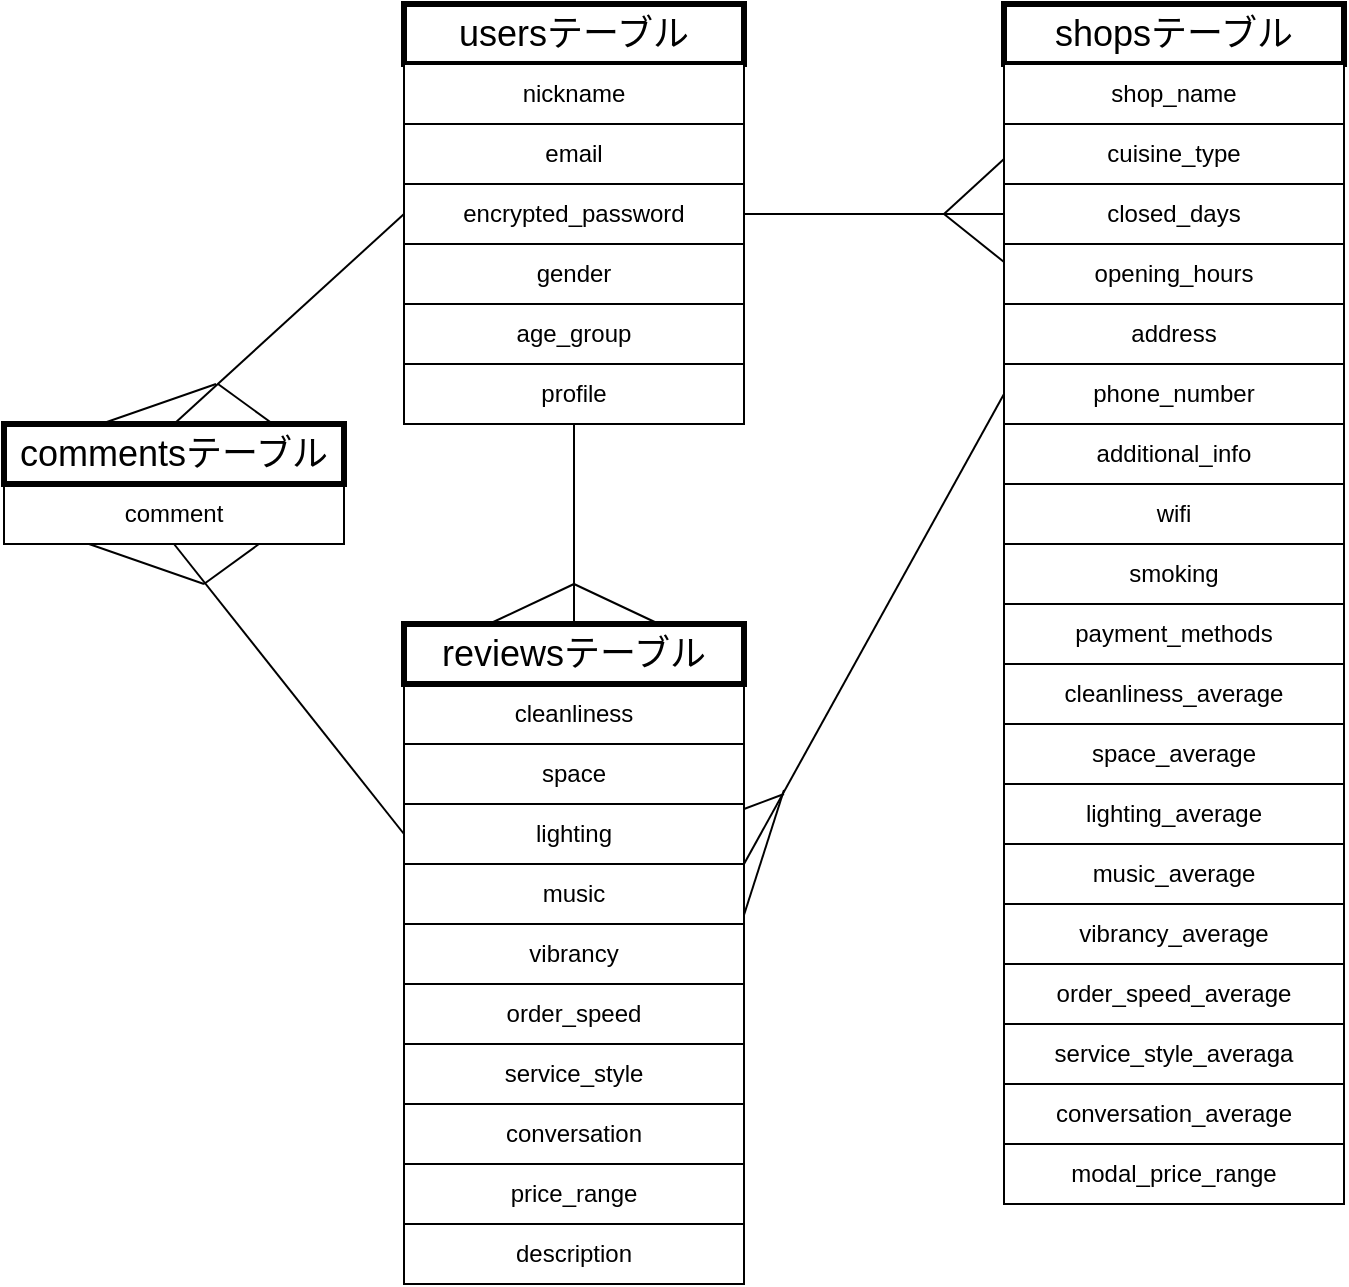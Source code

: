 <mxfile>
    <diagram id="NtfBt2Z1Ie4dHd1ANKR5" name="ページ1">
        <mxGraphModel dx="736" dy="647" grid="1" gridSize="10" guides="1" tooltips="1" connect="1" arrows="1" fold="1" page="1" pageScale="1" pageWidth="827" pageHeight="1169" math="0" shadow="0">
            <root>
                <mxCell id="0"/>
                <mxCell id="1" parent="0"/>
                <mxCell id="16" value="" style="group" parent="1" vertex="1" connectable="0">
                    <mxGeometry x="210" y="80" width="170" height="240" as="geometry"/>
                </mxCell>
                <mxCell id="8" value="" style="group" parent="16" vertex="1" connectable="0">
                    <mxGeometry width="170" height="120" as="geometry"/>
                </mxCell>
                <mxCell id="4" value="" style="group" parent="8" vertex="1" connectable="0">
                    <mxGeometry width="170" height="60" as="geometry"/>
                </mxCell>
                <mxCell id="2" value="&lt;font style=&quot;font-size: 18px;&quot;&gt;usersテーブル&lt;/font&gt;" style="rounded=0;whiteSpace=wrap;html=1;strokeWidth=3;perimeterSpacing=0;" parent="4" vertex="1">
                    <mxGeometry width="170" height="30" as="geometry"/>
                </mxCell>
                <mxCell id="3" value="nickname" style="rounded=0;whiteSpace=wrap;html=1;" parent="4" vertex="1">
                    <mxGeometry y="30" width="170" height="30" as="geometry"/>
                </mxCell>
                <mxCell id="5" value="" style="group" parent="8" vertex="1" connectable="0">
                    <mxGeometry y="60" width="170" height="60" as="geometry"/>
                </mxCell>
                <mxCell id="6" value="email" style="rounded=0;whiteSpace=wrap;html=1;" parent="5" vertex="1">
                    <mxGeometry width="170" height="30" as="geometry"/>
                </mxCell>
                <mxCell id="7" value="encrypted_password" style="rounded=0;whiteSpace=wrap;html=1;" parent="5" vertex="1">
                    <mxGeometry y="30" width="170" height="30" as="geometry"/>
                </mxCell>
                <mxCell id="9" value="" style="group" parent="16" vertex="1" connectable="0">
                    <mxGeometry y="120" width="170" height="120" as="geometry"/>
                </mxCell>
                <mxCell id="10" value="" style="group" parent="9" vertex="1" connectable="0">
                    <mxGeometry width="170" height="60" as="geometry"/>
                </mxCell>
                <mxCell id="11" value="gender" style="rounded=0;whiteSpace=wrap;html=1;" parent="10" vertex="1">
                    <mxGeometry width="170" height="30" as="geometry"/>
                </mxCell>
                <mxCell id="12" value="age_group" style="rounded=0;whiteSpace=wrap;html=1;" parent="10" vertex="1">
                    <mxGeometry y="30" width="170" height="30" as="geometry"/>
                </mxCell>
                <mxCell id="13" value="" style="group" parent="9" vertex="1" connectable="0">
                    <mxGeometry y="60" width="170" height="60" as="geometry"/>
                </mxCell>
                <mxCell id="14" value="profile" style="rounded=0;whiteSpace=wrap;html=1;" parent="13" vertex="1">
                    <mxGeometry width="170" height="30" as="geometry"/>
                </mxCell>
                <mxCell id="65" value="" style="group" parent="1" vertex="1" connectable="0">
                    <mxGeometry x="10" y="290" width="170" height="60" as="geometry"/>
                </mxCell>
                <mxCell id="61" value="comment" style="rounded=0;whiteSpace=wrap;html=1;" parent="65" vertex="1">
                    <mxGeometry y="30" width="170" height="30" as="geometry"/>
                </mxCell>
                <mxCell id="63" value="&lt;font style=&quot;font-size: 18px;&quot;&gt;commentsテーブル&lt;/font&gt;" style="rounded=0;whiteSpace=wrap;html=1;strokeWidth=3;" parent="65" vertex="1">
                    <mxGeometry width="170" height="30" as="geometry"/>
                </mxCell>
                <mxCell id="66" value="" style="group" parent="1" vertex="1" connectable="0">
                    <mxGeometry x="210" y="390" width="250" height="310" as="geometry"/>
                </mxCell>
                <mxCell id="18" value="cleanliness" style="rounded=0;whiteSpace=wrap;html=1;" parent="66" vertex="1">
                    <mxGeometry y="30" width="170" height="30" as="geometry"/>
                </mxCell>
                <mxCell id="51" value="&lt;font style=&quot;font-size: 18px;&quot;&gt;reviewsテーブル&lt;/font&gt;" style="rounded=0;whiteSpace=wrap;html=1;strokeWidth=3;" parent="66" vertex="1">
                    <mxGeometry width="170" height="30" as="geometry"/>
                </mxCell>
                <mxCell id="52" value="music" style="rounded=0;whiteSpace=wrap;html=1;" parent="66" vertex="1">
                    <mxGeometry y="120" width="170" height="30" as="geometry"/>
                </mxCell>
                <mxCell id="53" value="space" style="rounded=0;whiteSpace=wrap;html=1;" parent="66" vertex="1">
                    <mxGeometry y="60" width="170" height="30" as="geometry"/>
                </mxCell>
                <mxCell id="54" value="lighting" style="rounded=0;whiteSpace=wrap;html=1;" parent="66" vertex="1">
                    <mxGeometry y="90" width="170" height="30" as="geometry"/>
                </mxCell>
                <mxCell id="55" value="vibrancy" style="rounded=0;whiteSpace=wrap;html=1;" parent="66" vertex="1">
                    <mxGeometry y="150" width="170" height="30" as="geometry"/>
                </mxCell>
                <mxCell id="59" value="price_range" style="rounded=0;whiteSpace=wrap;html=1;" parent="66" vertex="1">
                    <mxGeometry y="270" width="170" height="30" as="geometry"/>
                </mxCell>
                <mxCell id="62" value="" style="group" parent="66" vertex="1" connectable="0">
                    <mxGeometry y="180" width="250" height="130" as="geometry"/>
                </mxCell>
                <mxCell id="56" value="service_style" style="rounded=0;whiteSpace=wrap;html=1;" parent="62" vertex="1">
                    <mxGeometry y="30" width="170" height="30" as="geometry"/>
                </mxCell>
                <mxCell id="57" value="order_speed" style="rounded=0;whiteSpace=wrap;html=1;" parent="62" vertex="1">
                    <mxGeometry width="170" height="30" as="geometry"/>
                </mxCell>
                <mxCell id="58" value="conversation" style="rounded=0;whiteSpace=wrap;html=1;" parent="62" vertex="1">
                    <mxGeometry y="60" width="170" height="30" as="geometry"/>
                </mxCell>
                <mxCell id="40" value="" style="group" parent="62" vertex="1" connectable="0">
                    <mxGeometry x="80" y="10" width="170" height="120" as="geometry"/>
                </mxCell>
                <mxCell id="44" value="" style="group" parent="40" vertex="1" connectable="0">
                    <mxGeometry x="220" y="-170" width="170" height="60" as="geometry"/>
                </mxCell>
                <mxCell id="46" value="space_average" style="rounded=0;whiteSpace=wrap;html=1;" parent="44" vertex="1">
                    <mxGeometry y="30" width="170" height="30" as="geometry"/>
                </mxCell>
                <mxCell id="67" style="edgeStyle=none;html=1;exitX=0.5;exitY=1;exitDx=0;exitDy=0;entryX=0.5;entryY=0;entryDx=0;entryDy=0;fontSize=18;endArrow=none;endFill=0;" parent="1" source="14" target="51" edge="1">
                    <mxGeometry relative="1" as="geometry"/>
                </mxCell>
                <mxCell id="68" style="edgeStyle=none;html=1;exitX=0.25;exitY=0;exitDx=0;exitDy=0;fontSize=18;endArrow=none;endFill=0;" parent="1" source="51" edge="1">
                    <mxGeometry relative="1" as="geometry">
                        <mxPoint x="295" y="370" as="targetPoint"/>
                    </mxGeometry>
                </mxCell>
                <mxCell id="69" style="edgeStyle=none;html=1;exitX=0.75;exitY=0;exitDx=0;exitDy=0;fontSize=18;endArrow=none;endFill=0;" parent="1" source="51" edge="1">
                    <mxGeometry relative="1" as="geometry">
                        <mxPoint x="295" y="370" as="targetPoint"/>
                    </mxGeometry>
                </mxCell>
                <mxCell id="70" style="edgeStyle=none;html=1;exitX=1;exitY=0.5;exitDx=0;exitDy=0;entryX=0;entryY=0.5;entryDx=0;entryDy=0;fontSize=18;endArrow=none;endFill=0;" parent="1" source="7" target="27" edge="1">
                    <mxGeometry relative="1" as="geometry"/>
                </mxCell>
                <mxCell id="71" style="edgeStyle=none;html=1;exitX=0;exitY=0.5;exitDx=0;exitDy=0;fontSize=18;endArrow=none;endFill=0;" parent="1" edge="1">
                    <mxGeometry relative="1" as="geometry">
                        <mxPoint x="480" y="185" as="targetPoint"/>
                        <mxPoint x="510" y="209" as="sourcePoint"/>
                    </mxGeometry>
                </mxCell>
                <mxCell id="72" style="edgeStyle=none;html=1;exitX=0;exitY=0.75;exitDx=0;exitDy=0;fontSize=18;endArrow=none;endFill=0;" parent="1" edge="1">
                    <mxGeometry relative="1" as="geometry">
                        <mxPoint x="480" y="185" as="targetPoint"/>
                        <mxPoint x="510" y="157.5" as="sourcePoint"/>
                    </mxGeometry>
                </mxCell>
                <mxCell id="78" style="edgeStyle=none;html=1;exitX=0.5;exitY=1;exitDx=0;exitDy=0;entryX=0;entryY=0.5;entryDx=0;entryDy=0;fontSize=18;endArrow=none;endFill=0;" parent="1" source="61" target="54" edge="1">
                    <mxGeometry relative="1" as="geometry"/>
                </mxCell>
                <mxCell id="79" style="edgeStyle=none;html=1;exitX=0.25;exitY=1;exitDx=0;exitDy=0;fontSize=18;endArrow=none;endFill=0;" parent="1" source="61" edge="1">
                    <mxGeometry relative="1" as="geometry">
                        <mxPoint x="110" y="370" as="targetPoint"/>
                    </mxGeometry>
                </mxCell>
                <mxCell id="80" style="edgeStyle=none;html=1;exitX=0.75;exitY=1;exitDx=0;exitDy=0;fontSize=18;endArrow=none;endFill=0;" parent="1" source="61" edge="1">
                    <mxGeometry relative="1" as="geometry">
                        <mxPoint x="110" y="370" as="targetPoint"/>
                    </mxGeometry>
                </mxCell>
                <mxCell id="81" style="edgeStyle=none;html=1;exitX=0;exitY=0.5;exitDx=0;exitDy=0;entryX=0.5;entryY=0;entryDx=0;entryDy=0;fontSize=18;endArrow=none;endFill=0;" parent="1" source="7" target="63" edge="1">
                    <mxGeometry relative="1" as="geometry"/>
                </mxCell>
                <mxCell id="82" style="edgeStyle=none;html=1;exitX=0.25;exitY=0;exitDx=0;exitDy=0;fontSize=18;endArrow=none;endFill=0;" parent="1" edge="1">
                    <mxGeometry relative="1" as="geometry">
                        <mxPoint x="116" y="270" as="targetPoint"/>
                        <mxPoint x="58.5" y="290" as="sourcePoint"/>
                    </mxGeometry>
                </mxCell>
                <mxCell id="83" style="edgeStyle=none;html=1;exitX=0.75;exitY=0;exitDx=0;exitDy=0;fontSize=18;endArrow=none;endFill=0;" parent="1" edge="1">
                    <mxGeometry relative="1" as="geometry">
                        <mxPoint x="117" y="270" as="targetPoint"/>
                        <mxPoint x="144.5" y="290" as="sourcePoint"/>
                    </mxGeometry>
                </mxCell>
                <mxCell id="42" value="lighting_average" style="rounded=0;whiteSpace=wrap;html=1;" parent="1" vertex="1">
                    <mxGeometry x="510" y="470" width="170" height="30" as="geometry"/>
                </mxCell>
                <mxCell id="43" value="music_average" style="rounded=0;whiteSpace=wrap;html=1;" parent="1" vertex="1">
                    <mxGeometry x="510" y="500" width="170" height="30" as="geometry"/>
                </mxCell>
                <mxCell id="86" value="description" style="rounded=0;whiteSpace=wrap;html=1;" parent="1" vertex="1">
                    <mxGeometry x="210" y="690" width="170" height="30" as="geometry"/>
                </mxCell>
                <mxCell id="31" value="" style="group" parent="1" vertex="1" connectable="0">
                    <mxGeometry x="510" y="80" width="170" height="240" as="geometry"/>
                </mxCell>
                <mxCell id="23" value="" style="group" parent="31" vertex="1" connectable="0">
                    <mxGeometry y="120" width="170" height="120" as="geometry"/>
                </mxCell>
                <mxCell id="19" value="" style="group" parent="23" vertex="1" connectable="0">
                    <mxGeometry y="60" width="170" height="60" as="geometry"/>
                </mxCell>
                <mxCell id="15" value="phone_number" style="rounded=0;whiteSpace=wrap;html=1;" parent="19" vertex="1">
                    <mxGeometry width="170" height="30" as="geometry"/>
                </mxCell>
                <mxCell id="17" value="additional_info" style="rounded=0;whiteSpace=wrap;html=1;" parent="19" vertex="1">
                    <mxGeometry y="30" width="170" height="30" as="geometry"/>
                </mxCell>
                <mxCell id="20" value="" style="group" parent="23" vertex="1" connectable="0">
                    <mxGeometry width="170" height="60" as="geometry"/>
                </mxCell>
                <mxCell id="21" value="opening_hours" style="rounded=0;whiteSpace=wrap;html=1;" parent="20" vertex="1">
                    <mxGeometry width="170" height="30" as="geometry"/>
                </mxCell>
                <mxCell id="22" value="address" style="rounded=0;whiteSpace=wrap;html=1;" parent="20" vertex="1">
                    <mxGeometry y="30" width="170" height="30" as="geometry"/>
                </mxCell>
                <mxCell id="24" value="" style="group" parent="31" vertex="1" connectable="0">
                    <mxGeometry width="170" height="120" as="geometry"/>
                </mxCell>
                <mxCell id="25" value="" style="group" parent="24" vertex="1" connectable="0">
                    <mxGeometry y="60" width="170" height="60" as="geometry"/>
                </mxCell>
                <mxCell id="26" value="cuisine_type" style="rounded=0;whiteSpace=wrap;html=1;" parent="25" vertex="1">
                    <mxGeometry width="170" height="30" as="geometry"/>
                </mxCell>
                <mxCell id="27" value="closed_days" style="rounded=0;whiteSpace=wrap;html=1;" parent="25" vertex="1">
                    <mxGeometry y="30" width="170" height="30" as="geometry"/>
                </mxCell>
                <mxCell id="28" value="" style="group" parent="24" vertex="1" connectable="0">
                    <mxGeometry width="170" height="60" as="geometry"/>
                </mxCell>
                <mxCell id="29" value="&lt;font style=&quot;font-size: 18px;&quot;&gt;shopsテーブル&lt;/font&gt;" style="rounded=0;whiteSpace=wrap;html=1;strokeWidth=3;" parent="28" vertex="1">
                    <mxGeometry width="170" height="30" as="geometry"/>
                </mxCell>
                <mxCell id="30" value="shop_name" style="rounded=0;whiteSpace=wrap;html=1;" parent="28" vertex="1">
                    <mxGeometry y="30" width="170" height="30" as="geometry"/>
                </mxCell>
                <mxCell id="87" value="cleanliness_average" style="rounded=0;whiteSpace=wrap;html=1;" parent="1" vertex="1">
                    <mxGeometry x="510" y="410" width="170" height="30" as="geometry"/>
                </mxCell>
                <mxCell id="38" value="vibrancy_average" style="rounded=0;whiteSpace=wrap;html=1;" parent="1" vertex="1">
                    <mxGeometry x="510" y="530" width="170" height="30" as="geometry"/>
                </mxCell>
                <mxCell id="33" value="" style="group" parent="1" vertex="1" connectable="0">
                    <mxGeometry x="510" y="530" width="170" height="120" as="geometry"/>
                </mxCell>
                <mxCell id="34" value="" style="group" parent="33" vertex="1" connectable="0">
                    <mxGeometry y="60" width="170" height="60" as="geometry"/>
                </mxCell>
                <mxCell id="35" value="service_style_averaga" style="rounded=0;whiteSpace=wrap;html=1;" parent="34" vertex="1">
                    <mxGeometry width="170" height="30" as="geometry"/>
                </mxCell>
                <mxCell id="36" value="conversation_average" style="rounded=0;whiteSpace=wrap;html=1;" parent="34" vertex="1">
                    <mxGeometry y="30" width="170" height="30" as="geometry"/>
                </mxCell>
                <mxCell id="37" value="" style="group" parent="33" vertex="1" connectable="0">
                    <mxGeometry width="170" height="60" as="geometry"/>
                </mxCell>
                <mxCell id="39" value="order_speed_average" style="rounded=0;whiteSpace=wrap;html=1;" parent="37" vertex="1">
                    <mxGeometry y="30" width="170" height="30" as="geometry"/>
                </mxCell>
                <mxCell id="48" value="wifi" style="rounded=0;whiteSpace=wrap;html=1;" parent="1" vertex="1">
                    <mxGeometry x="510" y="320" width="170" height="30" as="geometry"/>
                </mxCell>
                <mxCell id="47" value="smoking" style="rounded=0;whiteSpace=wrap;html=1;" parent="1" vertex="1">
                    <mxGeometry x="510" y="350" width="170" height="30" as="geometry"/>
                </mxCell>
                <mxCell id="50" value="payment_methods" style="rounded=0;whiteSpace=wrap;html=1;" parent="1" vertex="1">
                    <mxGeometry x="510" y="380" width="170" height="30" as="geometry"/>
                </mxCell>
                <mxCell id="88" style="edgeStyle=none;html=1;exitX=1;exitY=1;exitDx=0;exitDy=0;entryX=0;entryY=0.5;entryDx=0;entryDy=0;fontSize=15;endArrow=none;endFill=0;" parent="1" source="54" target="15" edge="1">
                    <mxGeometry relative="1" as="geometry"/>
                </mxCell>
                <mxCell id="89" style="edgeStyle=none;html=1;exitX=1;exitY=0.75;exitDx=0;exitDy=0;fontSize=15;endArrow=none;endFill=0;" parent="1" edge="1">
                    <mxGeometry relative="1" as="geometry">
                        <mxPoint x="400" y="473" as="targetPoint"/>
                        <mxPoint x="380" y="535.5" as="sourcePoint"/>
                    </mxGeometry>
                </mxCell>
                <mxCell id="91" style="edgeStyle=none;html=1;exitX=1;exitY=0.25;exitDx=0;exitDy=0;fontSize=15;endArrow=none;endFill=0;" parent="1" edge="1">
                    <mxGeometry relative="1" as="geometry">
                        <mxPoint x="400" y="475" as="targetPoint"/>
                        <mxPoint x="380" y="482.5" as="sourcePoint"/>
                    </mxGeometry>
                </mxCell>
                <mxCell id="98" value="modal_price_range" style="rounded=0;whiteSpace=wrap;html=1;" parent="1" vertex="1">
                    <mxGeometry x="510" y="650" width="170" height="30" as="geometry"/>
                </mxCell>
            </root>
        </mxGraphModel>
    </diagram>
</mxfile>